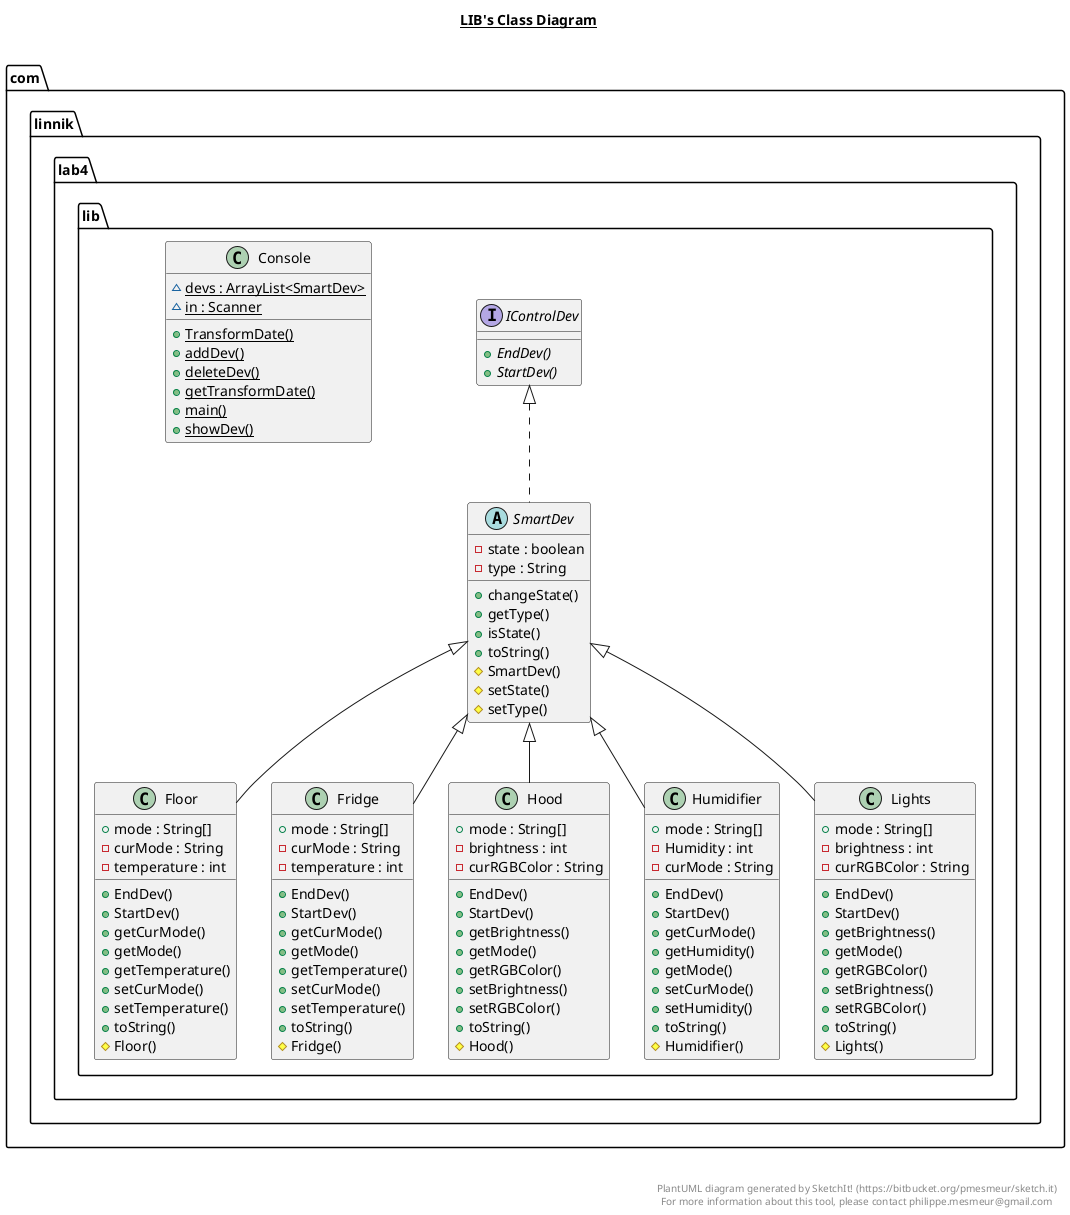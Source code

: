 @startuml

title __LIB's Class Diagram__\n

  namespace com.linnik.lab4.lib {
    class com.linnik.lab4.lib.Console {
        {static} ~ devs : ArrayList<SmartDev>
        {static} ~ in : Scanner
        {static} + TransformDate()
        {static} + addDev()
        {static} + deleteDev()
        {static} + getTransformDate()
        {static} + main()
        {static} + showDev()
    }
  }
  

  namespace com.linnik.lab4.lib {
    class com.linnik.lab4.lib.Floor {
        + mode : String[]
        - curMode : String
        - temperature : int
        + EndDev()
        + StartDev()
        + getCurMode()
        + getMode()
        + getTemperature()
        + setCurMode()
        + setTemperature()
        + toString()
        # Floor()
    }
  }
  

  namespace com.linnik.lab4.lib {
    class com.linnik.lab4.lib.Fridge {
        + mode : String[]
        - curMode : String
        - temperature : int
        + EndDev()
        + StartDev()
        + getCurMode()
        + getMode()
        + getTemperature()
        + setCurMode()
        + setTemperature()
        + toString()
        # Fridge()
    }
  }
  

  namespace com.linnik.lab4.lib {
    class com.linnik.lab4.lib.Hood {
        + mode : String[]
        - brightness : int
        - curRGBColor : String
        + EndDev()
        + StartDev()
        + getBrightness()
        + getMode()
        + getRGBColor()
        + setBrightness()
        + setRGBColor()
        + toString()
        # Hood()
    }
  }
  

  namespace com.linnik.lab4.lib {
    class com.linnik.lab4.lib.Humidifier {
        + mode : String[]
        - Humidity : int
        - curMode : String
        + EndDev()
        + StartDev()
        + getCurMode()
        + getHumidity()
        + getMode()
        + setCurMode()
        + setHumidity()
        + toString()
        # Humidifier()
    }
  }
  

  namespace com.linnik.lab4.lib {
    interface com.linnik.lab4.lib.IControlDev {
        {abstract} + EndDev()
        {abstract} + StartDev()
    }
  }
  

  namespace com.linnik.lab4.lib {
    class com.linnik.lab4.lib.Lights {
        + mode : String[]
        - brightness : int
        - curRGBColor : String
        + EndDev()
        + StartDev()
        + getBrightness()
        + getMode()
        + getRGBColor()
        + setBrightness()
        + setRGBColor()
        + toString()
        # Lights()
    }
  }
  

  namespace com.linnik.lab4.lib {
    abstract class com.linnik.lab4.lib.SmartDev {
        - state : boolean
        - type : String
        + changeState()
        + getType()
        + isState()
        + toString()
        # SmartDev()
        # setState()
        # setType()
    }
  }
  

  com.linnik.lab4.lib.Floor -up-|> com.linnik.lab4.lib.SmartDev
  com.linnik.lab4.lib.Fridge -up-|> com.linnik.lab4.lib.SmartDev
  com.linnik.lab4.lib.Hood -up-|> com.linnik.lab4.lib.SmartDev
  com.linnik.lab4.lib.Humidifier -up-|> com.linnik.lab4.lib.SmartDev
  com.linnik.lab4.lib.Lights -up-|> com.linnik.lab4.lib.SmartDev
  com.linnik.lab4.lib.SmartDev .up.|> com.linnik.lab4.lib.IControlDev


right footer


PlantUML diagram generated by SketchIt! (https://bitbucket.org/pmesmeur/sketch.it)
For more information about this tool, please contact philippe.mesmeur@gmail.com
endfooter

@enduml
